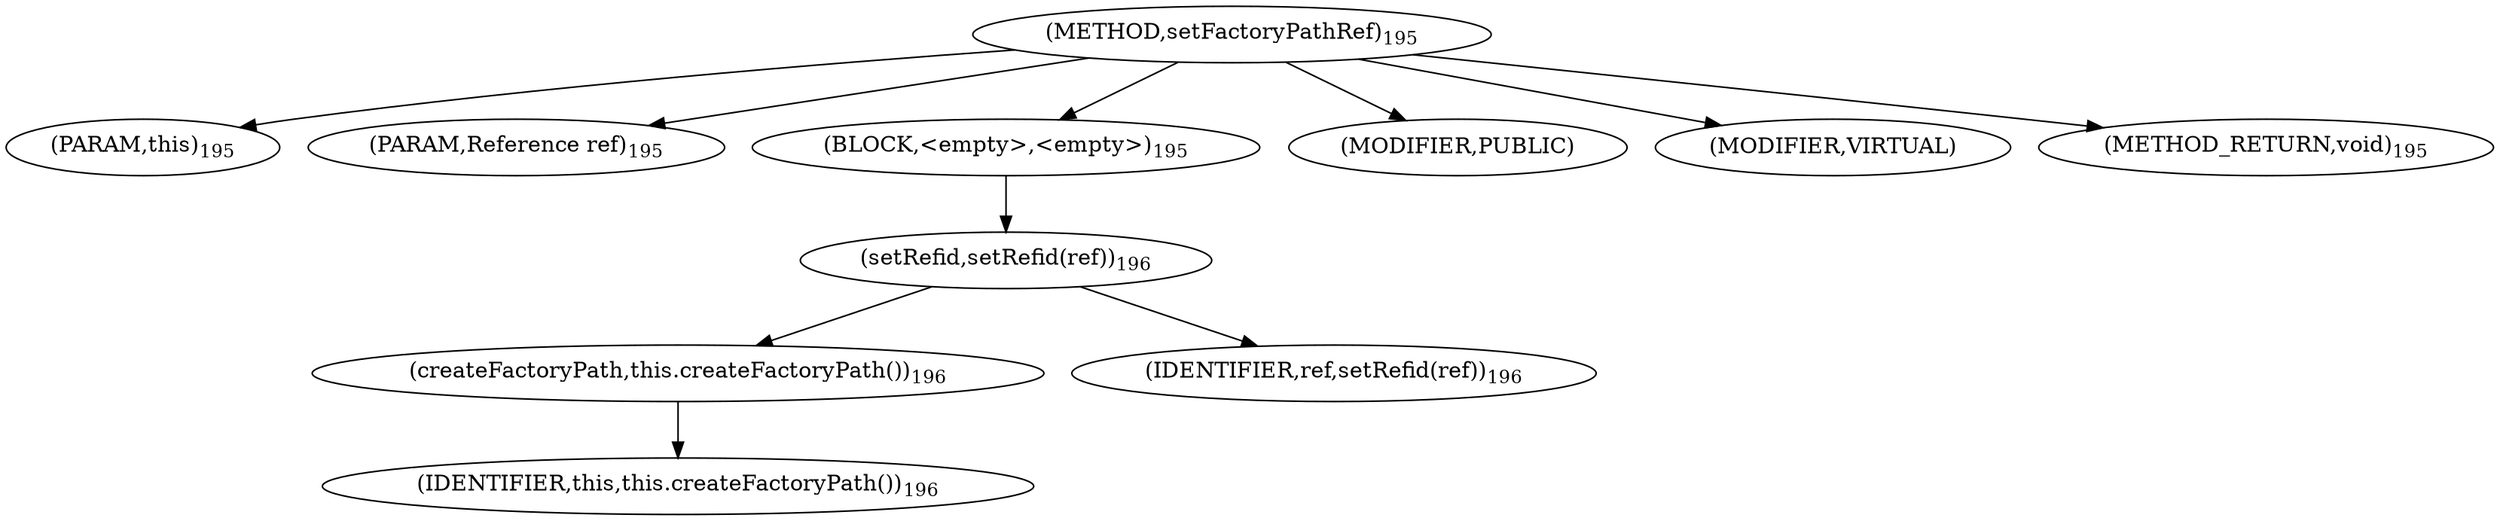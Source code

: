 digraph "setFactoryPathRef" {  
"253" [label = <(METHOD,setFactoryPathRef)<SUB>195</SUB>> ]
"36" [label = <(PARAM,this)<SUB>195</SUB>> ]
"254" [label = <(PARAM,Reference ref)<SUB>195</SUB>> ]
"255" [label = <(BLOCK,&lt;empty&gt;,&lt;empty&gt;)<SUB>195</SUB>> ]
"256" [label = <(setRefid,setRefid(ref))<SUB>196</SUB>> ]
"257" [label = <(createFactoryPath,this.createFactoryPath())<SUB>196</SUB>> ]
"35" [label = <(IDENTIFIER,this,this.createFactoryPath())<SUB>196</SUB>> ]
"258" [label = <(IDENTIFIER,ref,setRefid(ref))<SUB>196</SUB>> ]
"259" [label = <(MODIFIER,PUBLIC)> ]
"260" [label = <(MODIFIER,VIRTUAL)> ]
"261" [label = <(METHOD_RETURN,void)<SUB>195</SUB>> ]
  "253" -> "36" 
  "253" -> "254" 
  "253" -> "255" 
  "253" -> "259" 
  "253" -> "260" 
  "253" -> "261" 
  "255" -> "256" 
  "256" -> "257" 
  "256" -> "258" 
  "257" -> "35" 
}
